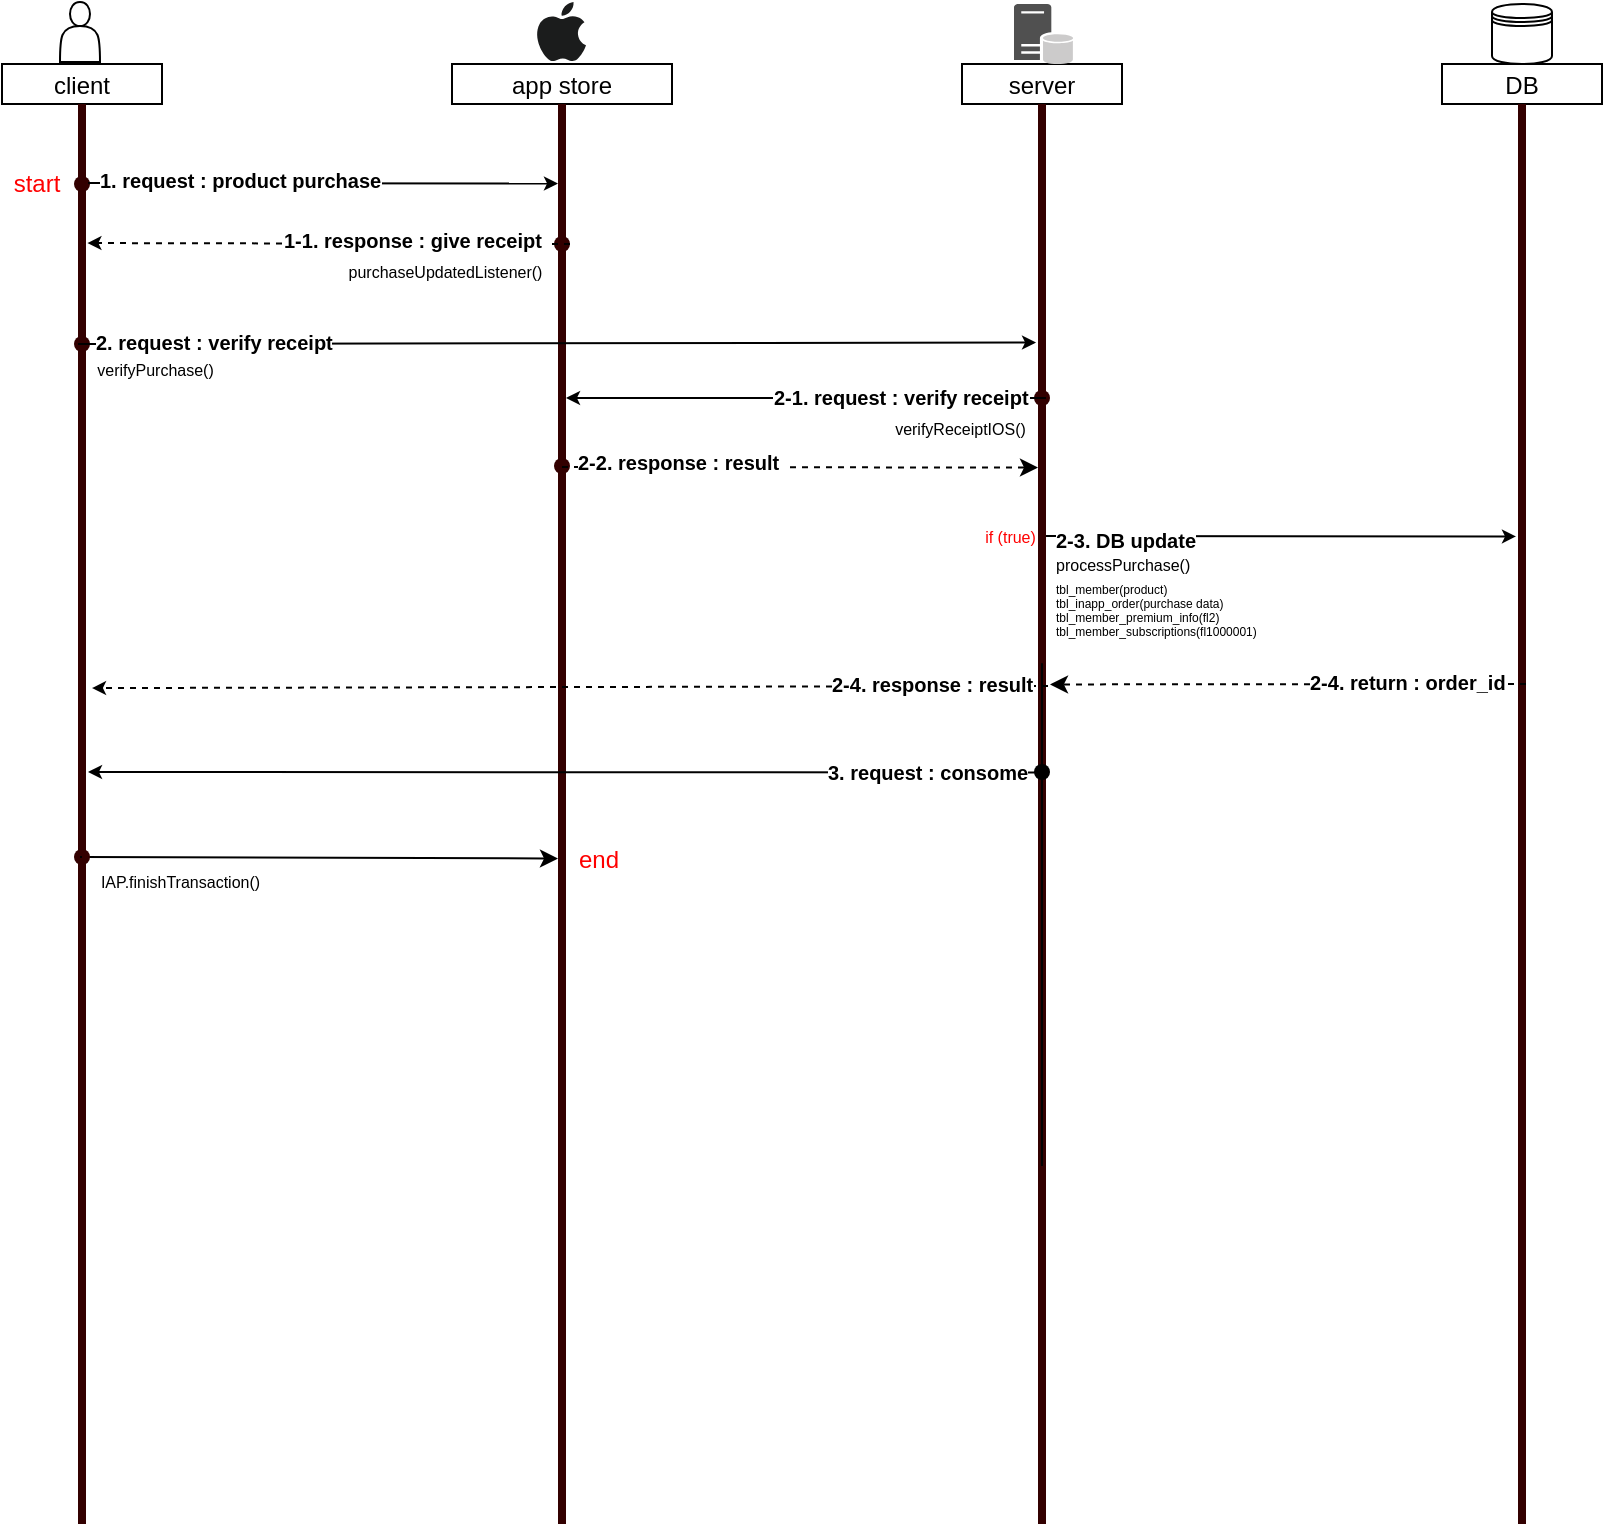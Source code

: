 <mxfile version="20.2.3" type="github"><diagram id="4lGodpDX2gAM4Y3NURQ9" name="페이지-1"><mxGraphModel dx="2037" dy="1099" grid="1" gridSize="10" guides="1" tooltips="1" connect="1" arrows="1" fold="1" page="1" pageScale="1" pageWidth="1169" pageHeight="827" math="0" shadow="0"><root><mxCell id="0"/><mxCell id="1" parent="0"/><mxCell id="LVdkdvC4-D6Ykv1oHm7Y-1" value="client" style="rounded=0;" vertex="1" parent="1"><mxGeometry x="186" y="60" width="80" height="20" as="geometry"/></mxCell><mxCell id="LVdkdvC4-D6Ykv1oHm7Y-2" value="server" style="rounded=0;" vertex="1" parent="1"><mxGeometry x="666" y="60" width="80" height="20" as="geometry"/></mxCell><mxCell id="LVdkdvC4-D6Ykv1oHm7Y-3" value="app store" style="rounded=0;" vertex="1" parent="1"><mxGeometry x="411" y="60" width="110" height="20" as="geometry"/></mxCell><mxCell id="LVdkdvC4-D6Ykv1oHm7Y-4" value="DB" style="rounded=0;" vertex="1" parent="1"><mxGeometry x="906" y="60" width="80" height="20" as="geometry"/></mxCell><mxCell id="LVdkdvC4-D6Ykv1oHm7Y-7" value="" style="line;strokeWidth=4;direction=south;html=1;strokeColor=#330000;" vertex="1" parent="1"><mxGeometry x="221" y="80" width="10" height="710" as="geometry"/></mxCell><mxCell id="LVdkdvC4-D6Ykv1oHm7Y-8" value="" style="line;strokeWidth=4;direction=south;html=1;strokeColor=#330000;" vertex="1" parent="1"><mxGeometry x="461" y="80" width="10" height="710" as="geometry"/></mxCell><mxCell id="LVdkdvC4-D6Ykv1oHm7Y-9" value="" style="line;strokeWidth=4;direction=south;html=1;strokeColor=#330000;" vertex="1" parent="1"><mxGeometry x="701" y="80" width="10" height="710" as="geometry"/></mxCell><mxCell id="LVdkdvC4-D6Ykv1oHm7Y-10" value="" style="line;strokeWidth=4;direction=south;html=1;strokeColor=#330000;" vertex="1" parent="1"><mxGeometry x="941" y="80" width="10" height="710" as="geometry"/></mxCell><mxCell id="LVdkdvC4-D6Ykv1oHm7Y-77" value="" style="shape=waypoint;sketch=0;fillStyle=solid;size=6;pointerEvents=1;points=[];fillColor=none;resizable=0;rotatable=0;perimeter=centerPerimeter;snapToPoint=1;fontSize=12;strokeColor=#330000;strokeWidth=2;" vertex="1" parent="1"><mxGeometry x="206" y="100" width="40" height="40" as="geometry"/></mxCell><mxCell id="LVdkdvC4-D6Ykv1oHm7Y-78" value="" style="shape=waypoint;sketch=0;fillStyle=solid;size=6;pointerEvents=1;points=[];fillColor=none;resizable=0;rotatable=0;perimeter=centerPerimeter;snapToPoint=1;fontSize=12;strokeColor=#330000;strokeWidth=2;" vertex="1" parent="1"><mxGeometry x="446" y="130" width="40" height="40" as="geometry"/></mxCell><mxCell id="LVdkdvC4-D6Ykv1oHm7Y-83" value="" style="endArrow=classic;html=1;rounded=0;fontSize=12;strokeColor=default;strokeWidth=1;endSize=4;entryX=0.056;entryY=0.5;entryDx=0;entryDy=0;entryPerimeter=0;" edge="1" parent="1"><mxGeometry relative="1" as="geometry"><mxPoint x="229" y="119.55" as="sourcePoint"/><mxPoint x="464" y="119.76" as="targetPoint"/></mxGeometry></mxCell><mxCell id="LVdkdvC4-D6Ykv1oHm7Y-85" value="1. request : product purchase" style="edgeLabel;resizable=0;html=1;align=left;verticalAlign=bottom;fontSize=10;strokeColor=#999999;strokeWidth=4;fontStyle=1" connectable="0" vertex="1" parent="LVdkdvC4-D6Ykv1oHm7Y-83"><mxGeometry x="-1" relative="1" as="geometry"><mxPoint x="4" y="7" as="offset"/></mxGeometry></mxCell><mxCell id="LVdkdvC4-D6Ykv1oHm7Y-86" value="" style="endArrow=classic;html=1;rounded=0;fontSize=12;strokeColor=default;strokeWidth=1;entryX=0.112;entryY=0.631;entryDx=0;entryDy=0;entryPerimeter=0;exitX=0.373;exitY=0.48;exitDx=0;exitDy=0;exitPerimeter=0;endSize=4;dashed=1;" edge="1" parent="1"><mxGeometry relative="1" as="geometry"><mxPoint x="470" y="150" as="sourcePoint"/><mxPoint x="228.69" y="149.52" as="targetPoint"/></mxGeometry></mxCell><mxCell id="LVdkdvC4-D6Ykv1oHm7Y-87" value="purchaseUpdatedListener()" style="edgeLabel;resizable=0;align=center;verticalAlign=middle;fontSize=8;strokeColor=#999999;strokeWidth=4;labelBackgroundColor=default;fontStyle=0" connectable="0" vertex="1" parent="LVdkdvC4-D6Ykv1oHm7Y-86"><mxGeometry relative="1" as="geometry"><mxPoint x="58" y="14" as="offset"/></mxGeometry></mxCell><mxCell id="LVdkdvC4-D6Ykv1oHm7Y-88" value="1-1. response : give receipt&amp;nbsp;" style="edgeLabel;resizable=0;html=1;align=left;verticalAlign=bottom;fontSize=10;strokeColor=#999999;strokeWidth=4;fontStyle=1" connectable="0" vertex="1" parent="LVdkdvC4-D6Ykv1oHm7Y-86"><mxGeometry x="-1" relative="1" as="geometry"><mxPoint x="-145" y="6" as="offset"/></mxGeometry></mxCell><mxCell id="LVdkdvC4-D6Ykv1oHm7Y-89" value="" style="shape=waypoint;sketch=0;fillStyle=solid;size=6;pointerEvents=1;points=[];fillColor=none;resizable=0;rotatable=0;perimeter=centerPerimeter;snapToPoint=1;fontSize=10;strokeColor=#330000;strokeWidth=2;" vertex="1" parent="1"><mxGeometry x="206" y="180" width="40" height="40" as="geometry"/></mxCell><mxCell id="LVdkdvC4-D6Ykv1oHm7Y-90" value="" style="endArrow=classic;html=1;rounded=0;fontSize=10;strokeColor=default;strokeWidth=1;entryX=0.168;entryY=0.597;entryDx=0;entryDy=0;entryPerimeter=0;endSize=4;" edge="1" parent="1"><mxGeometry relative="1" as="geometry"><mxPoint x="224" y="200" as="sourcePoint"/><mxPoint x="703.03" y="199.28" as="targetPoint"/></mxGeometry></mxCell><mxCell id="LVdkdvC4-D6Ykv1oHm7Y-91" value="verifyPurchase()" style="edgeLabel;resizable=0;align=center;verticalAlign=middle;fontSize=8;strokeColor=#330000;strokeWidth=4;" connectable="0" vertex="1" parent="LVdkdvC4-D6Ykv1oHm7Y-90"><mxGeometry relative="1" as="geometry"><mxPoint x="-201" y="13" as="offset"/></mxGeometry></mxCell><mxCell id="LVdkdvC4-D6Ykv1oHm7Y-92" value="2. request : verify receipt" style="edgeLabel;resizable=0;html=1;align=left;verticalAlign=bottom;fontSize=10;strokeColor=#330000;strokeWidth=4;fontStyle=1" connectable="0" vertex="1" parent="LVdkdvC4-D6Ykv1oHm7Y-90"><mxGeometry x="-1" relative="1" as="geometry"><mxPoint x="7" y="7" as="offset"/></mxGeometry></mxCell><mxCell id="LVdkdvC4-D6Ykv1oHm7Y-93" value="" style="shape=waypoint;sketch=0;fillStyle=solid;size=6;pointerEvents=1;points=[];fillColor=none;resizable=0;rotatable=0;perimeter=centerPerimeter;snapToPoint=1;labelBackgroundColor=default;fontSize=10;strokeColor=#330000;strokeWidth=2;html=0;" vertex="1" parent="1"><mxGeometry x="686" y="207" width="40" height="40" as="geometry"/></mxCell><mxCell id="LVdkdvC4-D6Ykv1oHm7Y-94" value="" style="endArrow=classic;html=1;rounded=0;fontSize=10;strokeColor=default;strokeWidth=1;endSize=4;" edge="1" parent="1"><mxGeometry relative="1" as="geometry"><mxPoint x="708" y="227" as="sourcePoint"/><mxPoint x="468" y="227" as="targetPoint"/></mxGeometry></mxCell><mxCell id="LVdkdvC4-D6Ykv1oHm7Y-95" value="verifyReceiptIOS()" style="edgeLabel;resizable=0;align=center;verticalAlign=middle;labelBackgroundColor=default;fontSize=8;strokeColor=#330000;strokeWidth=4;" connectable="0" vertex="1" parent="LVdkdvC4-D6Ykv1oHm7Y-94"><mxGeometry relative="1" as="geometry"><mxPoint x="77" y="15" as="offset"/></mxGeometry></mxCell><mxCell id="LVdkdvC4-D6Ykv1oHm7Y-96" value="2-1. request : verify receipt" style="edgeLabel;resizable=0;align=left;verticalAlign=bottom;labelBackgroundColor=default;fontSize=10;strokeColor=#330000;strokeWidth=4;fontStyle=1" connectable="0" vertex="1" parent="LVdkdvC4-D6Ykv1oHm7Y-94"><mxGeometry x="-1" relative="1" as="geometry"><mxPoint x="-138" y="8" as="offset"/></mxGeometry></mxCell><mxCell id="LVdkdvC4-D6Ykv1oHm7Y-98" value="" style="shape=waypoint;sketch=0;fillStyle=solid;size=6;pointerEvents=1;points=[];fillColor=none;resizable=0;rotatable=0;perimeter=centerPerimeter;snapToPoint=1;fontSize=12;strokeColor=#330000;strokeWidth=2;" vertex="1" parent="1"><mxGeometry x="446" y="241" width="40" height="40" as="geometry"/></mxCell><mxCell id="LVdkdvC4-D6Ykv1oHm7Y-99" value="" style="endArrow=classic;html=1;rounded=0;fontSize=12;strokeColor=default;strokeWidth=1;dashed=1;entryX=0.256;entryY=0.5;entryDx=0;entryDy=0;entryPerimeter=0;" edge="1" parent="1"><mxGeometry relative="1" as="geometry"><mxPoint x="466" y="261.55" as="sourcePoint"/><mxPoint x="704" y="261.76" as="targetPoint"/></mxGeometry></mxCell><mxCell id="LVdkdvC4-D6Ykv1oHm7Y-100" value="2-2. response : result&amp;nbsp;" style="edgeLabel;resizable=0;html=1;align=left;verticalAlign=bottom;fontSize=10;strokeColor=#999999;strokeWidth=4;fontStyle=1" connectable="0" vertex="1" parent="LVdkdvC4-D6Ykv1oHm7Y-99"><mxGeometry x="-1" relative="1" as="geometry"><mxPoint x="6" y="6" as="offset"/></mxGeometry></mxCell><mxCell id="LVdkdvC4-D6Ykv1oHm7Y-115" value="" style="endArrow=classic;startArrow=none;html=1;rounded=0;fontSize=8;strokeColor=default;strokeWidth=1;entryX=0.282;entryY=0.5;entryDx=0;entryDy=0;entryPerimeter=0;startFill=0;endSize=4;startSize=4;" edge="1" parent="1"><mxGeometry width="50" height="50" relative="1" as="geometry"><mxPoint x="708" y="296" as="sourcePoint"/><mxPoint x="943" y="296.22" as="targetPoint"/></mxGeometry></mxCell><mxCell id="LVdkdvC4-D6Ykv1oHm7Y-116" value="&lt;font style=&quot;font-size: 10px;&quot;&gt;2-3. DB update&lt;/font&gt;" style="edgeLabel;resizable=0;html=1;align=left;verticalAlign=bottom;labelBackgroundColor=default;fontSize=12;strokeColor=#330000;strokeWidth=4;fontStyle=1" connectable="0" vertex="1" parent="1"><mxGeometry x="711" y="306" as="geometry"/></mxCell><mxCell id="LVdkdvC4-D6Ykv1oHm7Y-117" value="processPurchase()" style="edgeLabel;resizable=0;align=left;verticalAlign=middle;labelBackgroundColor=default;fontSize=8;strokeColor=#330000;strokeWidth=4;" connectable="0" vertex="1" parent="1"><mxGeometry x="711" y="310" as="geometry"/></mxCell><mxCell id="LVdkdvC4-D6Ykv1oHm7Y-120" value="" style="endArrow=classic;html=1;rounded=0;fontSize=10;strokeColor=default;strokeWidth=1;endSize=4;startArrow=none;exitDx=0;exitDy=0;exitPerimeter=0;entryX=0.324;entryY=0.5;entryDx=0;entryDy=0;entryPerimeter=0;dashed=1;" edge="1" parent="1"><mxGeometry relative="1" as="geometry"><mxPoint x="709.0" y="371" as="sourcePoint"/><mxPoint x="231" y="372.04" as="targetPoint"/></mxGeometry></mxCell><mxCell id="LVdkdvC4-D6Ykv1oHm7Y-126" value="&lt;font style=&quot;font-size: 10px;&quot;&gt;2-4. response : result&lt;/font&gt;" style="edgeLabel;resizable=0;html=1;align=left;verticalAlign=bottom;fontSize=12;strokeColor=#999999;strokeWidth=4;fontStyle=1" connectable="0" vertex="1" parent="1"><mxGeometry x="599.0" y="378" as="geometry"/></mxCell><mxCell id="LVdkdvC4-D6Ykv1oHm7Y-137" value="" style="endArrow=none;html=1;rounded=0;fontSize=10;strokeColor=default;strokeWidth=1;entryDx=0;entryDy=0;entryPerimeter=0;endSize=4;" edge="1" parent="1"><mxGeometry relative="1" as="geometry"><mxPoint x="705.94" y="567.03" as="sourcePoint"/><mxPoint x="706" y="559" as="targetPoint"/></mxGeometry></mxCell><mxCell id="LVdkdvC4-D6Ykv1oHm7Y-138" value="" style="edgeLabel;resizable=0;html=1;align=left;verticalAlign=bottom;fontSize=12;strokeColor=#330000;strokeWidth=4;fontStyle=1" connectable="0" vertex="1" parent="LVdkdvC4-D6Ykv1oHm7Y-137"><mxGeometry x="-1" relative="1" as="geometry"><mxPoint x="-42" y="10" as="offset"/></mxGeometry></mxCell><mxCell id="LVdkdvC4-D6Ykv1oHm7Y-142" value="" style="endArrow=classic;html=1;rounded=0;fontSize=10;strokeColor=default;strokeWidth=1;endSize=4;startArrow=none;entryX=0.394;entryY=0.5;entryDx=0;entryDy=0;entryPerimeter=0;" edge="1" parent="1"><mxGeometry relative="1" as="geometry"><mxPoint x="707.48" y="414.26" as="sourcePoint"/><mxPoint x="229.0" y="414" as="targetPoint"/></mxGeometry></mxCell><mxCell id="LVdkdvC4-D6Ykv1oHm7Y-143" value="&lt;font style=&quot;font-size: 10px;&quot;&gt;3. request : consome&lt;/font&gt;" style="edgeLabel;resizable=0;html=1;align=left;verticalAlign=bottom;fontSize=12;strokeColor=#999999;strokeWidth=4;fontStyle=1" connectable="0" vertex="1" parent="1"><mxGeometry x="597.48" y="422.26" as="geometry"/></mxCell><mxCell id="LVdkdvC4-D6Ykv1oHm7Y-145" value="IAP.finishTransaction()" style="edgeLabel;resizable=0;align=center;verticalAlign=middle;labelBackgroundColor=default;fontSize=8;strokeColor=#330000;strokeWidth=4;" connectable="0" vertex="1" parent="1"><mxGeometry x="272" y="469.5" as="geometry"><mxPoint x="3" y="-1" as="offset"/></mxGeometry></mxCell><mxCell id="LVdkdvC4-D6Ykv1oHm7Y-171" value="" style="shape=actor;whiteSpace=wrap;html=1;rounded=0;shadow=0;labelBackgroundColor=default;labelBorderColor=none;sketch=0;fontSize=6;strokeColor=default;strokeWidth=1;fillColor=default;" vertex="1" parent="1"><mxGeometry x="215" y="29" width="20" height="30" as="geometry"/></mxCell><mxCell id="LVdkdvC4-D6Ykv1oHm7Y-172" value="" style="shape=datastore;whiteSpace=wrap;html=1;rounded=0;shadow=0;labelBackgroundColor=default;labelBorderColor=none;sketch=0;fontSize=18;strokeColor=default;strokeWidth=1;fillColor=default;" vertex="1" parent="1"><mxGeometry x="931" y="30" width="30" height="30" as="geometry"/></mxCell><mxCell id="LVdkdvC4-D6Ykv1oHm7Y-174" value="" style="sketch=0;pointerEvents=1;shadow=0;dashed=0;html=1;strokeColor=none;fillColor=#505050;labelPosition=center;verticalLabelPosition=bottom;verticalAlign=top;outlineConnect=0;align=center;shape=mxgraph.office.servers.database_server_ghosted;rounded=0;labelBackgroundColor=default;labelBorderColor=none;fontSize=18;" vertex="1" parent="1"><mxGeometry x="692" y="30" width="30" height="30" as="geometry"/></mxCell><mxCell id="LVdkdvC4-D6Ykv1oHm7Y-175" value="" style="dashed=0;outlineConnect=0;html=1;align=center;labelPosition=center;verticalLabelPosition=bottom;verticalAlign=top;shape=mxgraph.weblogos.apple;fillColor=#1B1C1C;strokeColor=none;rounded=0;shadow=0;labelBackgroundColor=default;labelBorderColor=none;sketch=0;fontSize=18;" vertex="1" parent="1"><mxGeometry x="453" y="29" width="25" height="30" as="geometry"/></mxCell><mxCell id="LVdkdvC4-D6Ykv1oHm7Y-176" value="" style="endArrow=none;html=1;rounded=0;fontSize=10;strokeColor=default;strokeWidth=1;endSize=4;startArrow=none;entryDx=0;entryDy=0;entryPerimeter=0;" edge="1" parent="1" source="LVdkdvC4-D6Ykv1oHm7Y-201"><mxGeometry relative="1" as="geometry"><mxPoint x="706" y="359.64" as="sourcePoint"/><mxPoint x="706" y="611" as="targetPoint"/></mxGeometry></mxCell><mxCell id="LVdkdvC4-D6Ykv1oHm7Y-178" value="" style="endArrow=classic;html=1;rounded=0;fontSize=12;strokeColor=default;strokeWidth=1;entryX=0.256;entryY=0.5;entryDx=0;entryDy=0;entryPerimeter=0;startArrow=none;" edge="1" parent="1" source="LVdkdvC4-D6Ykv1oHm7Y-177"><mxGeometry relative="1" as="geometry"><mxPoint x="225" y="456.5" as="sourcePoint"/><mxPoint x="464" y="457.26" as="targetPoint"/></mxGeometry></mxCell><mxCell id="LVdkdvC4-D6Ykv1oHm7Y-183" value="start" style="text;html=1;strokeColor=none;fillColor=none;align=center;verticalAlign=middle;whiteSpace=wrap;rounded=0;shadow=0;labelBackgroundColor=default;labelBorderColor=none;sketch=0;fontSize=12;fontColor=#FF0000;" vertex="1" parent="1"><mxGeometry x="186" y="112" width="35" height="15" as="geometry"/></mxCell><mxCell id="LVdkdvC4-D6Ykv1oHm7Y-184" value="end" style="text;html=1;strokeColor=none;fillColor=none;align=center;verticalAlign=middle;whiteSpace=wrap;rounded=0;shadow=0;labelBackgroundColor=default;labelBorderColor=none;sketch=0;fontSize=12;fontColor=#FF0000;" vertex="1" parent="1"><mxGeometry x="467" y="450" width="35" height="15" as="geometry"/></mxCell><mxCell id="LVdkdvC4-D6Ykv1oHm7Y-194" value="if (true)" style="edgeLabel;resizable=0;align=center;verticalAlign=middle;labelBackgroundColor=default;fontSize=8;strokeColor=#330000;strokeWidth=4;fontColor=#FF0000;" connectable="0" vertex="1" parent="1"><mxGeometry x="690" y="296" as="geometry"/></mxCell><mxCell id="LVdkdvC4-D6Ykv1oHm7Y-196" value="" style="endArrow=classic;html=1;rounded=0;fontSize=12;strokeColor=default;strokeWidth=1;dashed=1;entryX=0.256;entryY=0.5;entryDx=0;entryDy=0;entryPerimeter=0;" edge="1" parent="1"><mxGeometry relative="1" as="geometry"><mxPoint x="948" y="370.0" as="sourcePoint"/><mxPoint x="710" y="370.21" as="targetPoint"/></mxGeometry></mxCell><mxCell id="LVdkdvC4-D6Ykv1oHm7Y-198" value="tbl_member(product)&#10;tbl_inapp_order(purchase data)&#10;tbl_member_premium_info(fl2)&#10;tbl_member_subscriptions(fl1000001)" style="edgeLabel;resizable=0;align=left;verticalAlign=middle;labelBackgroundColor=default;fontSize=6;strokeColor=#330000;strokeWidth=4;" connectable="0" vertex="1" parent="1"><mxGeometry x="711" y="333" as="geometry"/></mxCell><mxCell id="LVdkdvC4-D6Ykv1oHm7Y-199" value="2-4. return : order_id" style="edgeLabel;resizable=0;html=1;align=left;verticalAlign=bottom;fontSize=10;strokeColor=#999999;strokeWidth=4;fontStyle=1" connectable="0" vertex="1" parent="1"><mxGeometry x="838.0" y="377.0" as="geometry"/></mxCell><mxCell id="LVdkdvC4-D6Ykv1oHm7Y-201" value="" style="shape=waypoint;sketch=0;fillStyle=solid;size=6;pointerEvents=1;points=[];fillColor=none;resizable=0;rotatable=0;perimeter=centerPerimeter;snapToPoint=1;rounded=0;shadow=0;labelBackgroundColor=default;labelBorderColor=none;fontSize=6;fontColor=#FF0000;strokeColor=default;strokeWidth=2;html=0;" vertex="1" parent="1"><mxGeometry x="686" y="394" width="40" height="40" as="geometry"/></mxCell><mxCell id="LVdkdvC4-D6Ykv1oHm7Y-202" value="" style="endArrow=none;html=1;rounded=0;fontSize=10;strokeColor=default;strokeWidth=1;endSize=4;startArrow=none;entryDx=0;entryDy=0;entryPerimeter=0;" edge="1" parent="1" target="LVdkdvC4-D6Ykv1oHm7Y-201"><mxGeometry relative="1" as="geometry"><mxPoint x="706" y="359.64" as="sourcePoint"/><mxPoint x="706" y="611" as="targetPoint"/></mxGeometry></mxCell><mxCell id="LVdkdvC4-D6Ykv1oHm7Y-177" value="" style="shape=waypoint;sketch=0;fillStyle=solid;size=6;pointerEvents=1;points=[];fillColor=none;resizable=0;rotatable=0;perimeter=centerPerimeter;snapToPoint=1;fontSize=12;strokeColor=#330000;strokeWidth=2;" vertex="1" parent="1"><mxGeometry x="206" y="436.5" width="40" height="40" as="geometry"/></mxCell><mxCell id="LVdkdvC4-D6Ykv1oHm7Y-203" value="" style="endArrow=none;html=1;rounded=0;fontSize=12;strokeColor=default;strokeWidth=1;entryDx=0;entryDy=0;entryPerimeter=0;startArrow=none;" edge="1" parent="1" target="LVdkdvC4-D6Ykv1oHm7Y-177"><mxGeometry relative="1" as="geometry"><mxPoint x="225" y="456.5" as="sourcePoint"/><mxPoint x="464" y="457.26" as="targetPoint"/></mxGeometry></mxCell></root></mxGraphModel></diagram></mxfile>